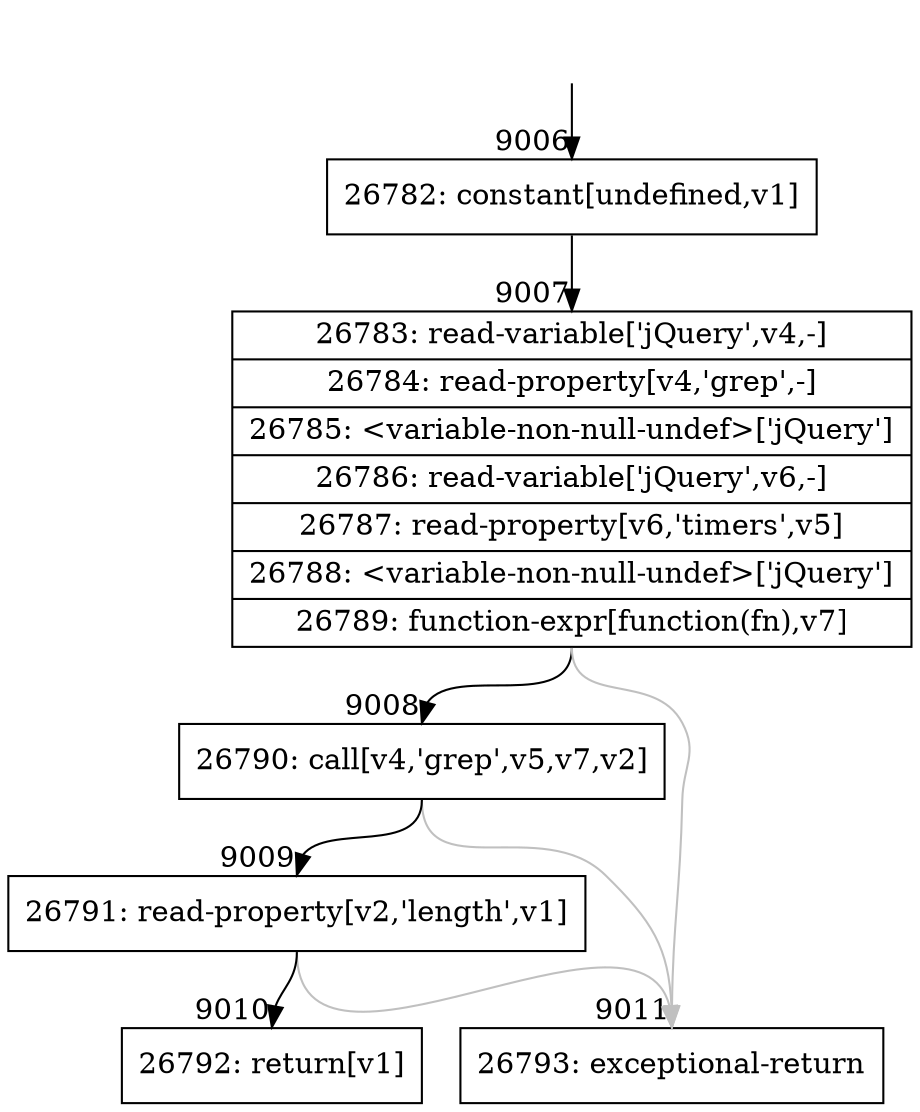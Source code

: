 digraph {
rankdir="TD"
BB_entry562[shape=none,label=""];
BB_entry562 -> BB9006 [tailport=s, headport=n, headlabel="    9006"]
BB9006 [shape=record label="{26782: constant[undefined,v1]}" ] 
BB9006 -> BB9007 [tailport=s, headport=n, headlabel="      9007"]
BB9007 [shape=record label="{26783: read-variable['jQuery',v4,-]|26784: read-property[v4,'grep',-]|26785: \<variable-non-null-undef\>['jQuery']|26786: read-variable['jQuery',v6,-]|26787: read-property[v6,'timers',v5]|26788: \<variable-non-null-undef\>['jQuery']|26789: function-expr[function(fn),v7]}" ] 
BB9007 -> BB9008 [tailport=s, headport=n, headlabel="      9008"]
BB9007 -> BB9011 [tailport=s, headport=n, color=gray, headlabel="      9011"]
BB9008 [shape=record label="{26790: call[v4,'grep',v5,v7,v2]}" ] 
BB9008 -> BB9009 [tailport=s, headport=n, headlabel="      9009"]
BB9008 -> BB9011 [tailport=s, headport=n, color=gray]
BB9009 [shape=record label="{26791: read-property[v2,'length',v1]}" ] 
BB9009 -> BB9010 [tailport=s, headport=n, headlabel="      9010"]
BB9009 -> BB9011 [tailport=s, headport=n, color=gray]
BB9010 [shape=record label="{26792: return[v1]}" ] 
BB9011 [shape=record label="{26793: exceptional-return}" ] 
}
